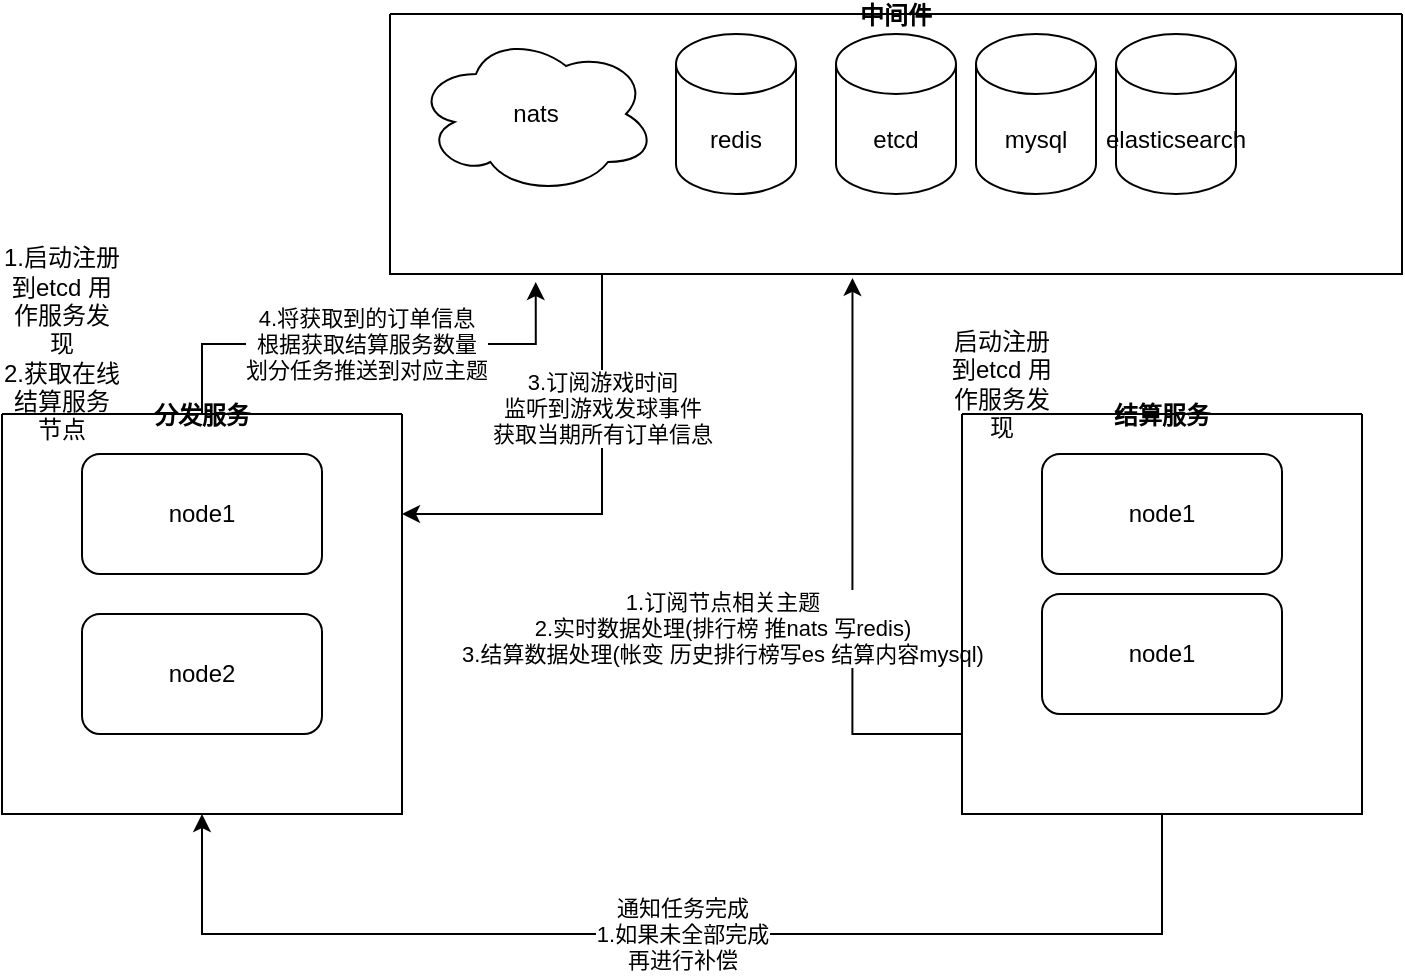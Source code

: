 <mxfile version="21.0.6" type="github" pages="2">
  <diagram name="第 1 页" id="NbOTUN8-V1Asu5dgZgVQ">
    <mxGraphModel dx="1234" dy="547" grid="1" gridSize="10" guides="1" tooltips="1" connect="1" arrows="1" fold="1" page="1" pageScale="1" pageWidth="827" pageHeight="1169" math="0" shadow="0">
      <root>
        <mxCell id="0" />
        <mxCell id="1" parent="0" />
        <mxCell id="8EqtSxJ1U76VUGLZXkBe-18" value="4.将获取到的订单信息&lt;br&gt;根据获取结算服务数量&lt;br&gt;划分任务推送到对应主题" style="edgeStyle=orthogonalEdgeStyle;rounded=0;orthogonalLoop=1;jettySize=auto;html=1;entryX=0.144;entryY=1.031;entryDx=0;entryDy=0;entryPerimeter=0;" parent="1" source="8EqtSxJ1U76VUGLZXkBe-3" target="8EqtSxJ1U76VUGLZXkBe-26" edge="1">
          <mxGeometry relative="1" as="geometry" />
        </mxCell>
        <mxCell id="8EqtSxJ1U76VUGLZXkBe-3" value="分发服务" style="swimlane;startSize=0;" parent="1" vertex="1">
          <mxGeometry x="120" y="210" width="200" height="200" as="geometry" />
        </mxCell>
        <mxCell id="8EqtSxJ1U76VUGLZXkBe-1" value="node1" style="rounded=1;whiteSpace=wrap;html=1;" parent="8EqtSxJ1U76VUGLZXkBe-3" vertex="1">
          <mxGeometry x="40" y="20" width="120" height="60" as="geometry" />
        </mxCell>
        <mxCell id="8EqtSxJ1U76VUGLZXkBe-4" value="node2" style="rounded=1;whiteSpace=wrap;html=1;" parent="8EqtSxJ1U76VUGLZXkBe-3" vertex="1">
          <mxGeometry x="40" y="100" width="120" height="60" as="geometry" />
        </mxCell>
        <mxCell id="8EqtSxJ1U76VUGLZXkBe-17" value="3.订阅游戏时间&lt;br style=&quot;border-color: var(--border-color);&quot;&gt;监听到游戏发球事件&lt;br style=&quot;border-color: var(--border-color);&quot;&gt;获取当期所有订单信息" style="edgeStyle=orthogonalEdgeStyle;rounded=0;orthogonalLoop=1;jettySize=auto;html=1;entryX=1;entryY=0.25;entryDx=0;entryDy=0;exitX=0.25;exitY=1;exitDx=0;exitDy=0;" parent="1" source="8EqtSxJ1U76VUGLZXkBe-26" target="8EqtSxJ1U76VUGLZXkBe-3" edge="1">
          <mxGeometry x="-0.276" relative="1" as="geometry">
            <Array as="points">
              <mxPoint x="420" y="140" />
              <mxPoint x="420" y="260" />
            </Array>
            <mxPoint as="offset" />
          </mxGeometry>
        </mxCell>
        <mxCell id="8EqtSxJ1U76VUGLZXkBe-25" value="通知任务完成&lt;br&gt;1.如果未全部完成&lt;br&gt;再进行补偿" style="edgeStyle=orthogonalEdgeStyle;rounded=0;orthogonalLoop=1;jettySize=auto;html=1;entryX=0.5;entryY=1;entryDx=0;entryDy=0;" parent="1" source="8EqtSxJ1U76VUGLZXkBe-8" target="8EqtSxJ1U76VUGLZXkBe-3" edge="1">
          <mxGeometry relative="1" as="geometry">
            <Array as="points">
              <mxPoint x="700" y="470" />
              <mxPoint x="220" y="470" />
            </Array>
          </mxGeometry>
        </mxCell>
        <mxCell id="8EqtSxJ1U76VUGLZXkBe-27" value="1.订阅节点相关主题&lt;br&gt;2.实时数据处理(排行榜 推nats 写redis)&lt;br&gt;3.结算数据处理(帐变 历史排行榜写es 结算内容mysql)" style="edgeStyle=orthogonalEdgeStyle;rounded=0;orthogonalLoop=1;jettySize=auto;html=1;entryX=0.457;entryY=1.015;entryDx=0;entryDy=0;entryPerimeter=0;" parent="1" source="8EqtSxJ1U76VUGLZXkBe-8" target="8EqtSxJ1U76VUGLZXkBe-26" edge="1">
          <mxGeometry x="-0.239" y="65" relative="1" as="geometry">
            <Array as="points">
              <mxPoint x="545" y="370" />
            </Array>
            <mxPoint as="offset" />
          </mxGeometry>
        </mxCell>
        <mxCell id="8EqtSxJ1U76VUGLZXkBe-8" value="结算服务" style="swimlane;startSize=0;" parent="1" vertex="1">
          <mxGeometry x="600" y="210" width="200" height="200" as="geometry" />
        </mxCell>
        <mxCell id="8EqtSxJ1U76VUGLZXkBe-15" value="node1" style="rounded=1;whiteSpace=wrap;html=1;" parent="8EqtSxJ1U76VUGLZXkBe-8" vertex="1">
          <mxGeometry x="40" y="20" width="120" height="60" as="geometry" />
        </mxCell>
        <mxCell id="8EqtSxJ1U76VUGLZXkBe-16" value="node1" style="rounded=1;whiteSpace=wrap;html=1;" parent="8EqtSxJ1U76VUGLZXkBe-8" vertex="1">
          <mxGeometry x="40" y="90" width="120" height="60" as="geometry" />
        </mxCell>
        <mxCell id="8EqtSxJ1U76VUGLZXkBe-13" value="1.启动注册到etcd 用作服务发现&lt;br&gt;2.获取在线结算服务节点" style="text;html=1;strokeColor=none;fillColor=none;align=center;verticalAlign=middle;whiteSpace=wrap;rounded=0;" parent="1" vertex="1">
          <mxGeometry x="120" y="160" width="60" height="30" as="geometry" />
        </mxCell>
        <mxCell id="8EqtSxJ1U76VUGLZXkBe-14" value="启动注册到etcd 用作服务发现" style="text;html=1;strokeColor=none;fillColor=none;align=center;verticalAlign=middle;whiteSpace=wrap;rounded=0;" parent="1" vertex="1">
          <mxGeometry x="590" y="180" width="60" height="30" as="geometry" />
        </mxCell>
        <mxCell id="8EqtSxJ1U76VUGLZXkBe-26" value="中间件" style="swimlane;startSize=0;" parent="1" vertex="1">
          <mxGeometry x="314" y="10" width="506" height="130" as="geometry" />
        </mxCell>
        <mxCell id="8EqtSxJ1U76VUGLZXkBe-23" value="elasticsearch" style="shape=cylinder3;whiteSpace=wrap;html=1;boundedLbl=1;backgroundOutline=1;size=15;" parent="8EqtSxJ1U76VUGLZXkBe-26" vertex="1">
          <mxGeometry x="363" y="10" width="60" height="80" as="geometry" />
        </mxCell>
        <mxCell id="8EqtSxJ1U76VUGLZXkBe-21" value="mysql" style="shape=cylinder3;whiteSpace=wrap;html=1;boundedLbl=1;backgroundOutline=1;size=15;" parent="8EqtSxJ1U76VUGLZXkBe-26" vertex="1">
          <mxGeometry x="293" y="10" width="60" height="80" as="geometry" />
        </mxCell>
        <mxCell id="8EqtSxJ1U76VUGLZXkBe-12" value="etcd" style="shape=cylinder3;whiteSpace=wrap;html=1;boundedLbl=1;backgroundOutline=1;size=15;" parent="8EqtSxJ1U76VUGLZXkBe-26" vertex="1">
          <mxGeometry x="223" y="10" width="60" height="80" as="geometry" />
        </mxCell>
        <mxCell id="8EqtSxJ1U76VUGLZXkBe-9" value="redis" style="shape=cylinder3;whiteSpace=wrap;html=1;boundedLbl=1;backgroundOutline=1;size=15;" parent="8EqtSxJ1U76VUGLZXkBe-26" vertex="1">
          <mxGeometry x="143" y="10" width="60" height="80" as="geometry" />
        </mxCell>
        <mxCell id="8EqtSxJ1U76VUGLZXkBe-5" value="nats" style="ellipse;shape=cloud;whiteSpace=wrap;html=1;" parent="8EqtSxJ1U76VUGLZXkBe-26" vertex="1">
          <mxGeometry x="13" y="10" width="120" height="80" as="geometry" />
        </mxCell>
      </root>
    </mxGraphModel>
  </diagram>
  <diagram id="qMjMx3C86a82iwGKrl_q" name="第 2 页">
    <mxGraphModel dx="2061" dy="547" grid="1" gridSize="10" guides="1" tooltips="1" connect="1" arrows="1" fold="1" page="1" pageScale="1" pageWidth="827" pageHeight="1169" math="0" shadow="0">
      <root>
        <mxCell id="0" />
        <mxCell id="1" parent="0" />
        <mxCell id="AWzn9kfPtikDPwNvXIya-7" value="begin&amp;nbsp;" style="edgeStyle=orthogonalEdgeStyle;rounded=0;orthogonalLoop=1;jettySize=auto;html=1;entryX=0.5;entryY=0;entryDx=0;entryDy=0;exitX=0.55;exitY=0.95;exitDx=0;exitDy=0;exitPerimeter=0;" edge="1" parent="1" source="AWzn9kfPtikDPwNvXIya-16" target="AWzn9kfPtikDPwNvXIya-8">
          <mxGeometry relative="1" as="geometry">
            <mxPoint x="-10" y="340" as="targetPoint" />
            <mxPoint x="50" y="180" as="sourcePoint" />
            <Array as="points">
              <mxPoint x="50" y="186" />
              <mxPoint x="50" y="280" />
              <mxPoint x="-110" y="280" />
              <mxPoint x="-110" y="400" />
            </Array>
            <mxPoint as="offset" />
          </mxGeometry>
        </mxCell>
        <mxCell id="AWzn9kfPtikDPwNvXIya-10" style="edgeStyle=orthogonalEdgeStyle;rounded=0;orthogonalLoop=1;jettySize=auto;html=1;entryX=0.5;entryY=0;entryDx=0;entryDy=0;" edge="1" parent="1" source="AWzn9kfPtikDPwNvXIya-16" target="AWzn9kfPtikDPwNvXIya-9">
          <mxGeometry relative="1" as="geometry">
            <mxPoint x="50" y="180" as="sourcePoint" />
          </mxGeometry>
        </mxCell>
        <mxCell id="AWzn9kfPtikDPwNvXIya-11" value="开球" style="edgeLabel;html=1;align=center;verticalAlign=middle;resizable=0;points=[];" vertex="1" connectable="0" parent="AWzn9kfPtikDPwNvXIya-10">
          <mxGeometry x="0.044" y="1" relative="1" as="geometry">
            <mxPoint as="offset" />
          </mxGeometry>
        </mxCell>
        <mxCell id="AWzn9kfPtikDPwNvXIya-8" value="获取当期投注订单" style="shape=process;whiteSpace=wrap;html=1;backgroundOutline=1;" vertex="1" parent="1">
          <mxGeometry x="-170" y="350" width="120" height="60" as="geometry" />
        </mxCell>
        <mxCell id="AWzn9kfPtikDPwNvXIya-24" value="" style="edgeStyle=orthogonalEdgeStyle;rounded=0;orthogonalLoop=1;jettySize=auto;html=1;" edge="1" parent="1" source="AWzn9kfPtikDPwNvXIya-9" target="AWzn9kfPtikDPwNvXIya-23">
          <mxGeometry relative="1" as="geometry" />
        </mxCell>
        <mxCell id="AWzn9kfPtikDPwNvXIya-9" value="标记卡片的对应的开奖号码" style="shape=process;whiteSpace=wrap;html=1;backgroundOutline=1;" vertex="1" parent="1">
          <mxGeometry x="-10" y="350" width="120" height="60" as="geometry" />
        </mxCell>
        <mxCell id="AWzn9kfPtikDPwNvXIya-14" value="" style="edgeStyle=orthogonalEdgeStyle;rounded=0;orthogonalLoop=1;jettySize=auto;html=1;entryX=0.5;entryY=0.088;entryDx=0;entryDy=0;entryPerimeter=0;" edge="1" parent="1" target="AWzn9kfPtikDPwNvXIya-16">
          <mxGeometry relative="1" as="geometry">
            <mxPoint x="50" y="80" as="sourcePoint" />
            <mxPoint x="50" y="120" as="targetPoint" />
          </mxGeometry>
        </mxCell>
        <mxCell id="AWzn9kfPtikDPwNvXIya-17" style="edgeStyle=orthogonalEdgeStyle;rounded=0;orthogonalLoop=1;jettySize=auto;html=1;entryX=0.4;entryY=0.1;entryDx=0;entryDy=0;entryPerimeter=0;" edge="1" parent="1" source="AWzn9kfPtikDPwNvXIya-15" target="AWzn9kfPtikDPwNvXIya-38">
          <mxGeometry relative="1" as="geometry">
            <mxPoint x="170" y="80" as="targetPoint" />
          </mxGeometry>
        </mxCell>
        <mxCell id="AWzn9kfPtikDPwNvXIya-40" style="edgeStyle=orthogonalEdgeStyle;rounded=0;orthogonalLoop=1;jettySize=auto;html=1;" edge="1" parent="1" source="AWzn9kfPtikDPwNvXIya-15" target="AWzn9kfPtikDPwNvXIya-39">
          <mxGeometry relative="1" as="geometry" />
        </mxCell>
        <mxCell id="AWzn9kfPtikDPwNvXIya-15" value="结算服务启动" style="ellipse;whiteSpace=wrap;html=1;aspect=fixed;" vertex="1" parent="1">
          <mxGeometry x="10" y="10" width="80" height="80" as="geometry" />
        </mxCell>
        <mxCell id="AWzn9kfPtikDPwNvXIya-19" style="edgeStyle=orthogonalEdgeStyle;rounded=0;orthogonalLoop=1;jettySize=auto;html=1;entryX=0.5;entryY=0;entryDx=0;entryDy=0;" edge="1" parent="1" source="AWzn9kfPtikDPwNvXIya-16" target="AWzn9kfPtikDPwNvXIya-18">
          <mxGeometry relative="1" as="geometry">
            <Array as="points">
              <mxPoint x="50" y="280" />
              <mxPoint x="200" y="280" />
            </Array>
          </mxGeometry>
        </mxCell>
        <mxCell id="AWzn9kfPtikDPwNvXIya-20" value="finshi" style="edgeLabel;html=1;align=center;verticalAlign=middle;resizable=0;points=[];" vertex="1" connectable="0" parent="AWzn9kfPtikDPwNvXIya-19">
          <mxGeometry x="0.1" y="-3" relative="1" as="geometry">
            <mxPoint as="offset" />
          </mxGeometry>
        </mxCell>
        <mxCell id="AWzn9kfPtikDPwNvXIya-16" value="监听奖源&lt;br&gt;WS.game.event&lt;br style=&quot;border-color: var(--border-color);&quot;&gt;获取奖源事件" style="ellipse;shape=cloud;whiteSpace=wrap;html=1;" vertex="1" parent="1">
          <mxGeometry x="-10" y="130" width="120" height="80" as="geometry" />
        </mxCell>
        <mxCell id="AWzn9kfPtikDPwNvXIya-18" value="生成" style="shape=process;whiteSpace=wrap;html=1;backgroundOutline=1;" vertex="1" parent="1">
          <mxGeometry x="260" y="350" width="120" height="60" as="geometry" />
        </mxCell>
        <mxCell id="AWzn9kfPtikDPwNvXIya-26" value="44个球" style="edgeStyle=orthogonalEdgeStyle;rounded=0;orthogonalLoop=1;jettySize=auto;html=1;entryX=1;entryY=0.5;entryDx=0;entryDy=0;" edge="1" parent="1" source="AWzn9kfPtikDPwNvXIya-23" target="AWzn9kfPtikDPwNvXIya-30">
          <mxGeometry relative="1" as="geometry">
            <mxPoint x="-30" y="540" as="targetPoint" />
          </mxGeometry>
        </mxCell>
        <mxCell id="AWzn9kfPtikDPwNvXIya-29" value="" style="edgeStyle=orthogonalEdgeStyle;rounded=0;orthogonalLoop=1;jettySize=auto;html=1;" edge="1" parent="1" source="AWzn9kfPtikDPwNvXIya-23" target="AWzn9kfPtikDPwNvXIya-28">
          <mxGeometry relative="1" as="geometry" />
        </mxCell>
        <mxCell id="AWzn9kfPtikDPwNvXIya-32" value="49个球" style="edgeLabel;html=1;align=center;verticalAlign=middle;resizable=0;points=[];" vertex="1" connectable="0" parent="AWzn9kfPtikDPwNvXIya-29">
          <mxGeometry x="-0.2" y="3" relative="1" as="geometry">
            <mxPoint as="offset" />
          </mxGeometry>
        </mxCell>
        <mxCell id="AWzn9kfPtikDPwNvXIya-35" style="edgeStyle=orthogonalEdgeStyle;rounded=0;orthogonalLoop=1;jettySize=auto;html=1;" edge="1" parent="1" source="AWzn9kfPtikDPwNvXIya-23">
          <mxGeometry relative="1" as="geometry">
            <mxPoint x="50" y="630" as="targetPoint" />
          </mxGeometry>
        </mxCell>
        <mxCell id="AWzn9kfPtikDPwNvXIya-23" value="判断开奖球数" style="rhombus;whiteSpace=wrap;html=1;" vertex="1" parent="1">
          <mxGeometry x="10" y="450" width="80" height="80" as="geometry" />
        </mxCell>
        <mxCell id="AWzn9kfPtikDPwNvXIya-34" style="edgeStyle=orthogonalEdgeStyle;rounded=0;orthogonalLoop=1;jettySize=auto;html=1;" edge="1" parent="1" source="AWzn9kfPtikDPwNvXIya-25" target="AWzn9kfPtikDPwNvXIya-33">
          <mxGeometry relative="1" as="geometry" />
        </mxCell>
        <mxCell id="AWzn9kfPtikDPwNvXIya-25" value="extra卡片计算中奖金额&lt;br&gt;生成历史中奖记录&lt;br&gt;推送中奖弹窗消息" style="whiteSpace=wrap;html=1;" vertex="1" parent="1">
          <mxGeometry x="-180" y="550" width="120" height="60" as="geometry" />
        </mxCell>
        <mxCell id="AWzn9kfPtikDPwNvXIya-36" style="edgeStyle=orthogonalEdgeStyle;rounded=0;orthogonalLoop=1;jettySize=auto;html=1;entryX=0.5;entryY=0;entryDx=0;entryDy=0;" edge="1" parent="1" source="AWzn9kfPtikDPwNvXIya-28" target="AWzn9kfPtikDPwNvXIya-33">
          <mxGeometry relative="1" as="geometry">
            <Array as="points">
              <mxPoint x="210" y="580" />
              <mxPoint x="50" y="580" />
            </Array>
          </mxGeometry>
        </mxCell>
        <mxCell id="AWzn9kfPtikDPwNvXIya-28" value="判断bingo&lt;br&gt;生成奖池记录&lt;br&gt;推送中奖弹窗信息" style="whiteSpace=wrap;html=1;" vertex="1" parent="1">
          <mxGeometry x="150" y="460" width="120" height="60" as="geometry" />
        </mxCell>
        <mxCell id="AWzn9kfPtikDPwNvXIya-31" style="edgeStyle=orthogonalEdgeStyle;rounded=0;orthogonalLoop=1;jettySize=auto;html=1;entryX=0.5;entryY=0;entryDx=0;entryDy=0;" edge="1" parent="1" source="AWzn9kfPtikDPwNvXIya-30" target="AWzn9kfPtikDPwNvXIya-25">
          <mxGeometry relative="1" as="geometry" />
        </mxCell>
        <mxCell id="AWzn9kfPtikDPwNvXIya-30" value="判断jackpot&lt;br&gt;生成奖池记录&lt;br&gt;生成历史中奖记录" style="rounded=0;whiteSpace=wrap;html=1;" vertex="1" parent="1">
          <mxGeometry x="-180" y="460" width="120" height="60" as="geometry" />
        </mxCell>
        <mxCell id="AWzn9kfPtikDPwNvXIya-33" value="排行榜对应数据写入redis&lt;br&gt;nats通知游戏服务推送" style="rounded=0;whiteSpace=wrap;html=1;" vertex="1" parent="1">
          <mxGeometry x="-10" y="640" width="120" height="60" as="geometry" />
        </mxCell>
        <mxCell id="AWzn9kfPtikDPwNvXIya-38" value="监听订单相关&lt;br&gt;order.*" style="ellipse;shape=cloud;whiteSpace=wrap;html=1;" vertex="1" parent="1">
          <mxGeometry x="294" y="130" width="120" height="80" as="geometry" />
        </mxCell>
        <mxCell id="AWzn9kfPtikDPwNvXIya-39" value="监听派彩相关&lt;br&gt;payout.*" style="ellipse;shape=cloud;whiteSpace=wrap;html=1;" vertex="1" parent="1">
          <mxGeometry x="480" y="130" width="120" height="80" as="geometry" />
        </mxCell>
      </root>
    </mxGraphModel>
  </diagram>
</mxfile>
